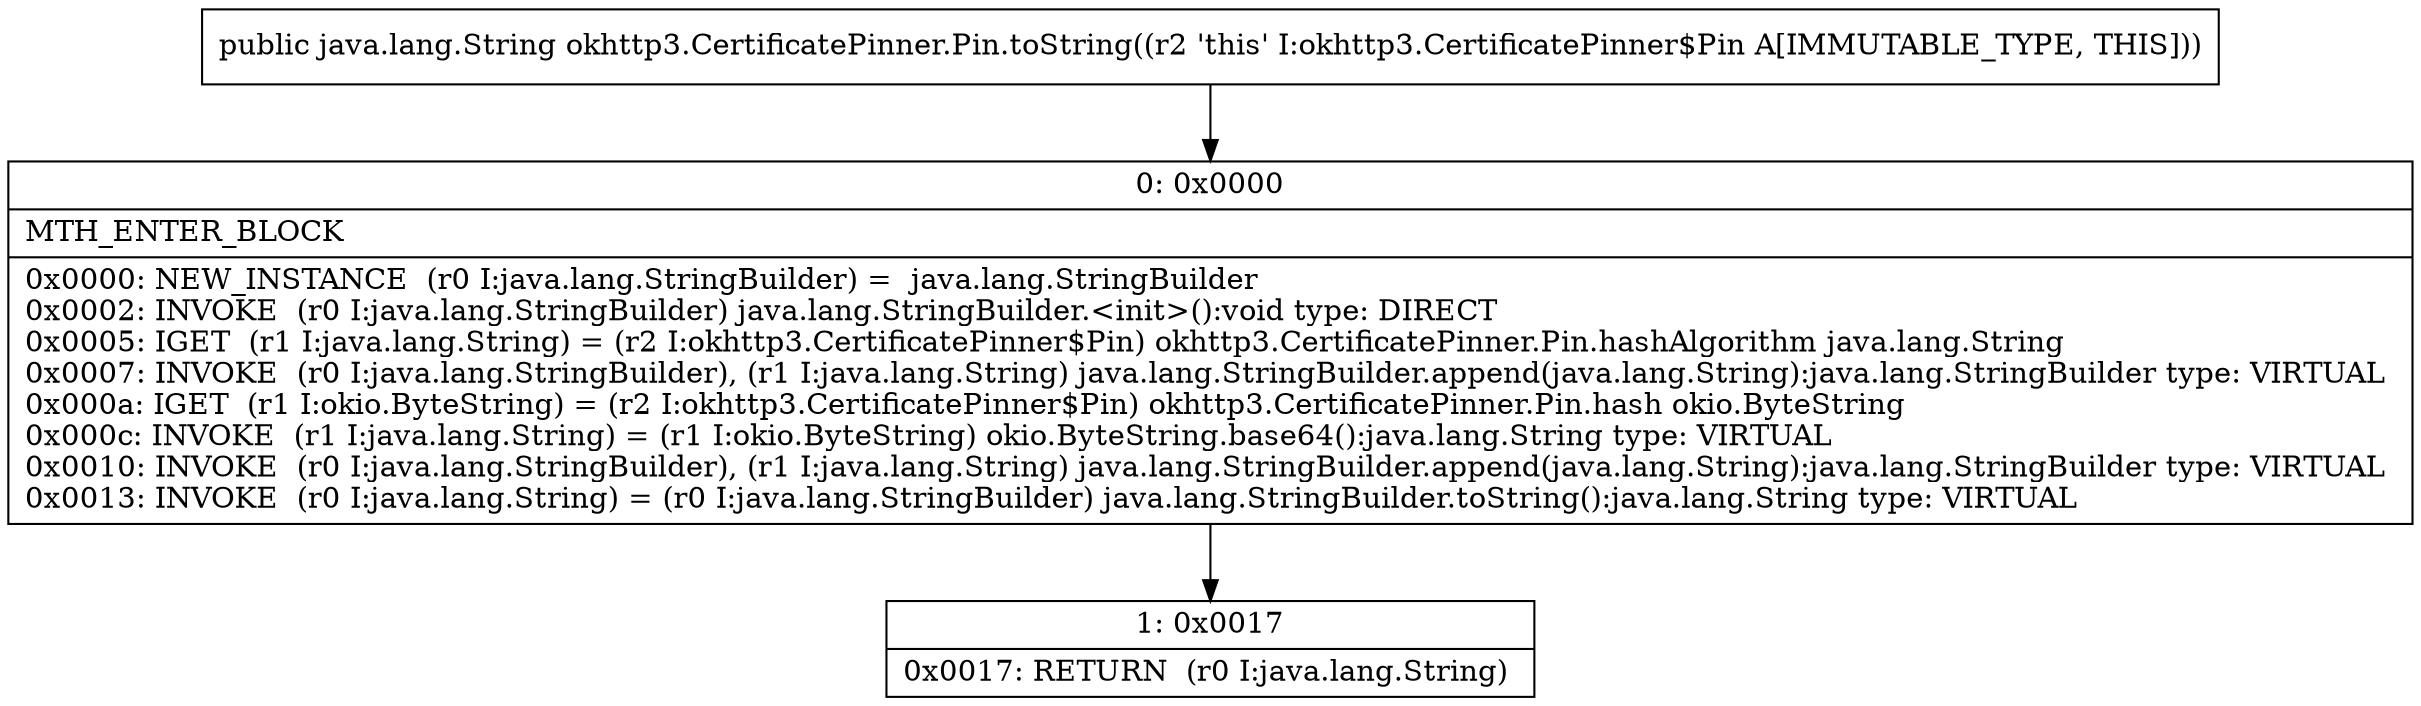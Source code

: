 digraph "CFG forokhttp3.CertificatePinner.Pin.toString()Ljava\/lang\/String;" {
Node_0 [shape=record,label="{0\:\ 0x0000|MTH_ENTER_BLOCK\l|0x0000: NEW_INSTANCE  (r0 I:java.lang.StringBuilder) =  java.lang.StringBuilder \l0x0002: INVOKE  (r0 I:java.lang.StringBuilder) java.lang.StringBuilder.\<init\>():void type: DIRECT \l0x0005: IGET  (r1 I:java.lang.String) = (r2 I:okhttp3.CertificatePinner$Pin) okhttp3.CertificatePinner.Pin.hashAlgorithm java.lang.String \l0x0007: INVOKE  (r0 I:java.lang.StringBuilder), (r1 I:java.lang.String) java.lang.StringBuilder.append(java.lang.String):java.lang.StringBuilder type: VIRTUAL \l0x000a: IGET  (r1 I:okio.ByteString) = (r2 I:okhttp3.CertificatePinner$Pin) okhttp3.CertificatePinner.Pin.hash okio.ByteString \l0x000c: INVOKE  (r1 I:java.lang.String) = (r1 I:okio.ByteString) okio.ByteString.base64():java.lang.String type: VIRTUAL \l0x0010: INVOKE  (r0 I:java.lang.StringBuilder), (r1 I:java.lang.String) java.lang.StringBuilder.append(java.lang.String):java.lang.StringBuilder type: VIRTUAL \l0x0013: INVOKE  (r0 I:java.lang.String) = (r0 I:java.lang.StringBuilder) java.lang.StringBuilder.toString():java.lang.String type: VIRTUAL \l}"];
Node_1 [shape=record,label="{1\:\ 0x0017|0x0017: RETURN  (r0 I:java.lang.String) \l}"];
MethodNode[shape=record,label="{public java.lang.String okhttp3.CertificatePinner.Pin.toString((r2 'this' I:okhttp3.CertificatePinner$Pin A[IMMUTABLE_TYPE, THIS])) }"];
MethodNode -> Node_0;
Node_0 -> Node_1;
}

